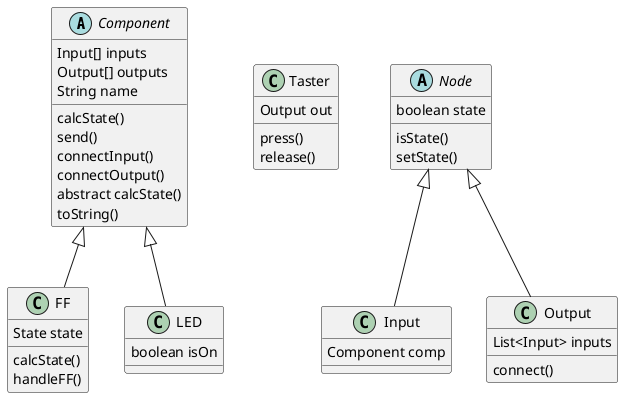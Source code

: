 @startuml
'https://plantuml.com/class-diagram

/'abstract class AbstractList
abstract AbstractCollection
interface List
interface Collection

List <|-- AbstractList
Collection <|-- AbstractCollection

Collection <|- List
AbstractCollection <|- AbstractList
AbstractList <|-- ArrayList

class ArrayList {
Object[] elementData
size()
}'/

abstract class Component {
Input[] inputs
Output[] outputs
String name
calcState()
send()
connectInput()
connectOutput()
abstract calcState()
toString()
}

class Taster{
Output out
press()
release()

}

abstract class Node{
boolean state
isState()
setState()
}


class Input{
Component comp
}

class Output{
List<Input> inputs
connect()
}

class FF{
State state
calcState()
handleFF()
}

class LED{
boolean isOn

}

Component <|-- FF

Component <|-- LED
Node <|-- Input
Node <|-- Output
@enduml